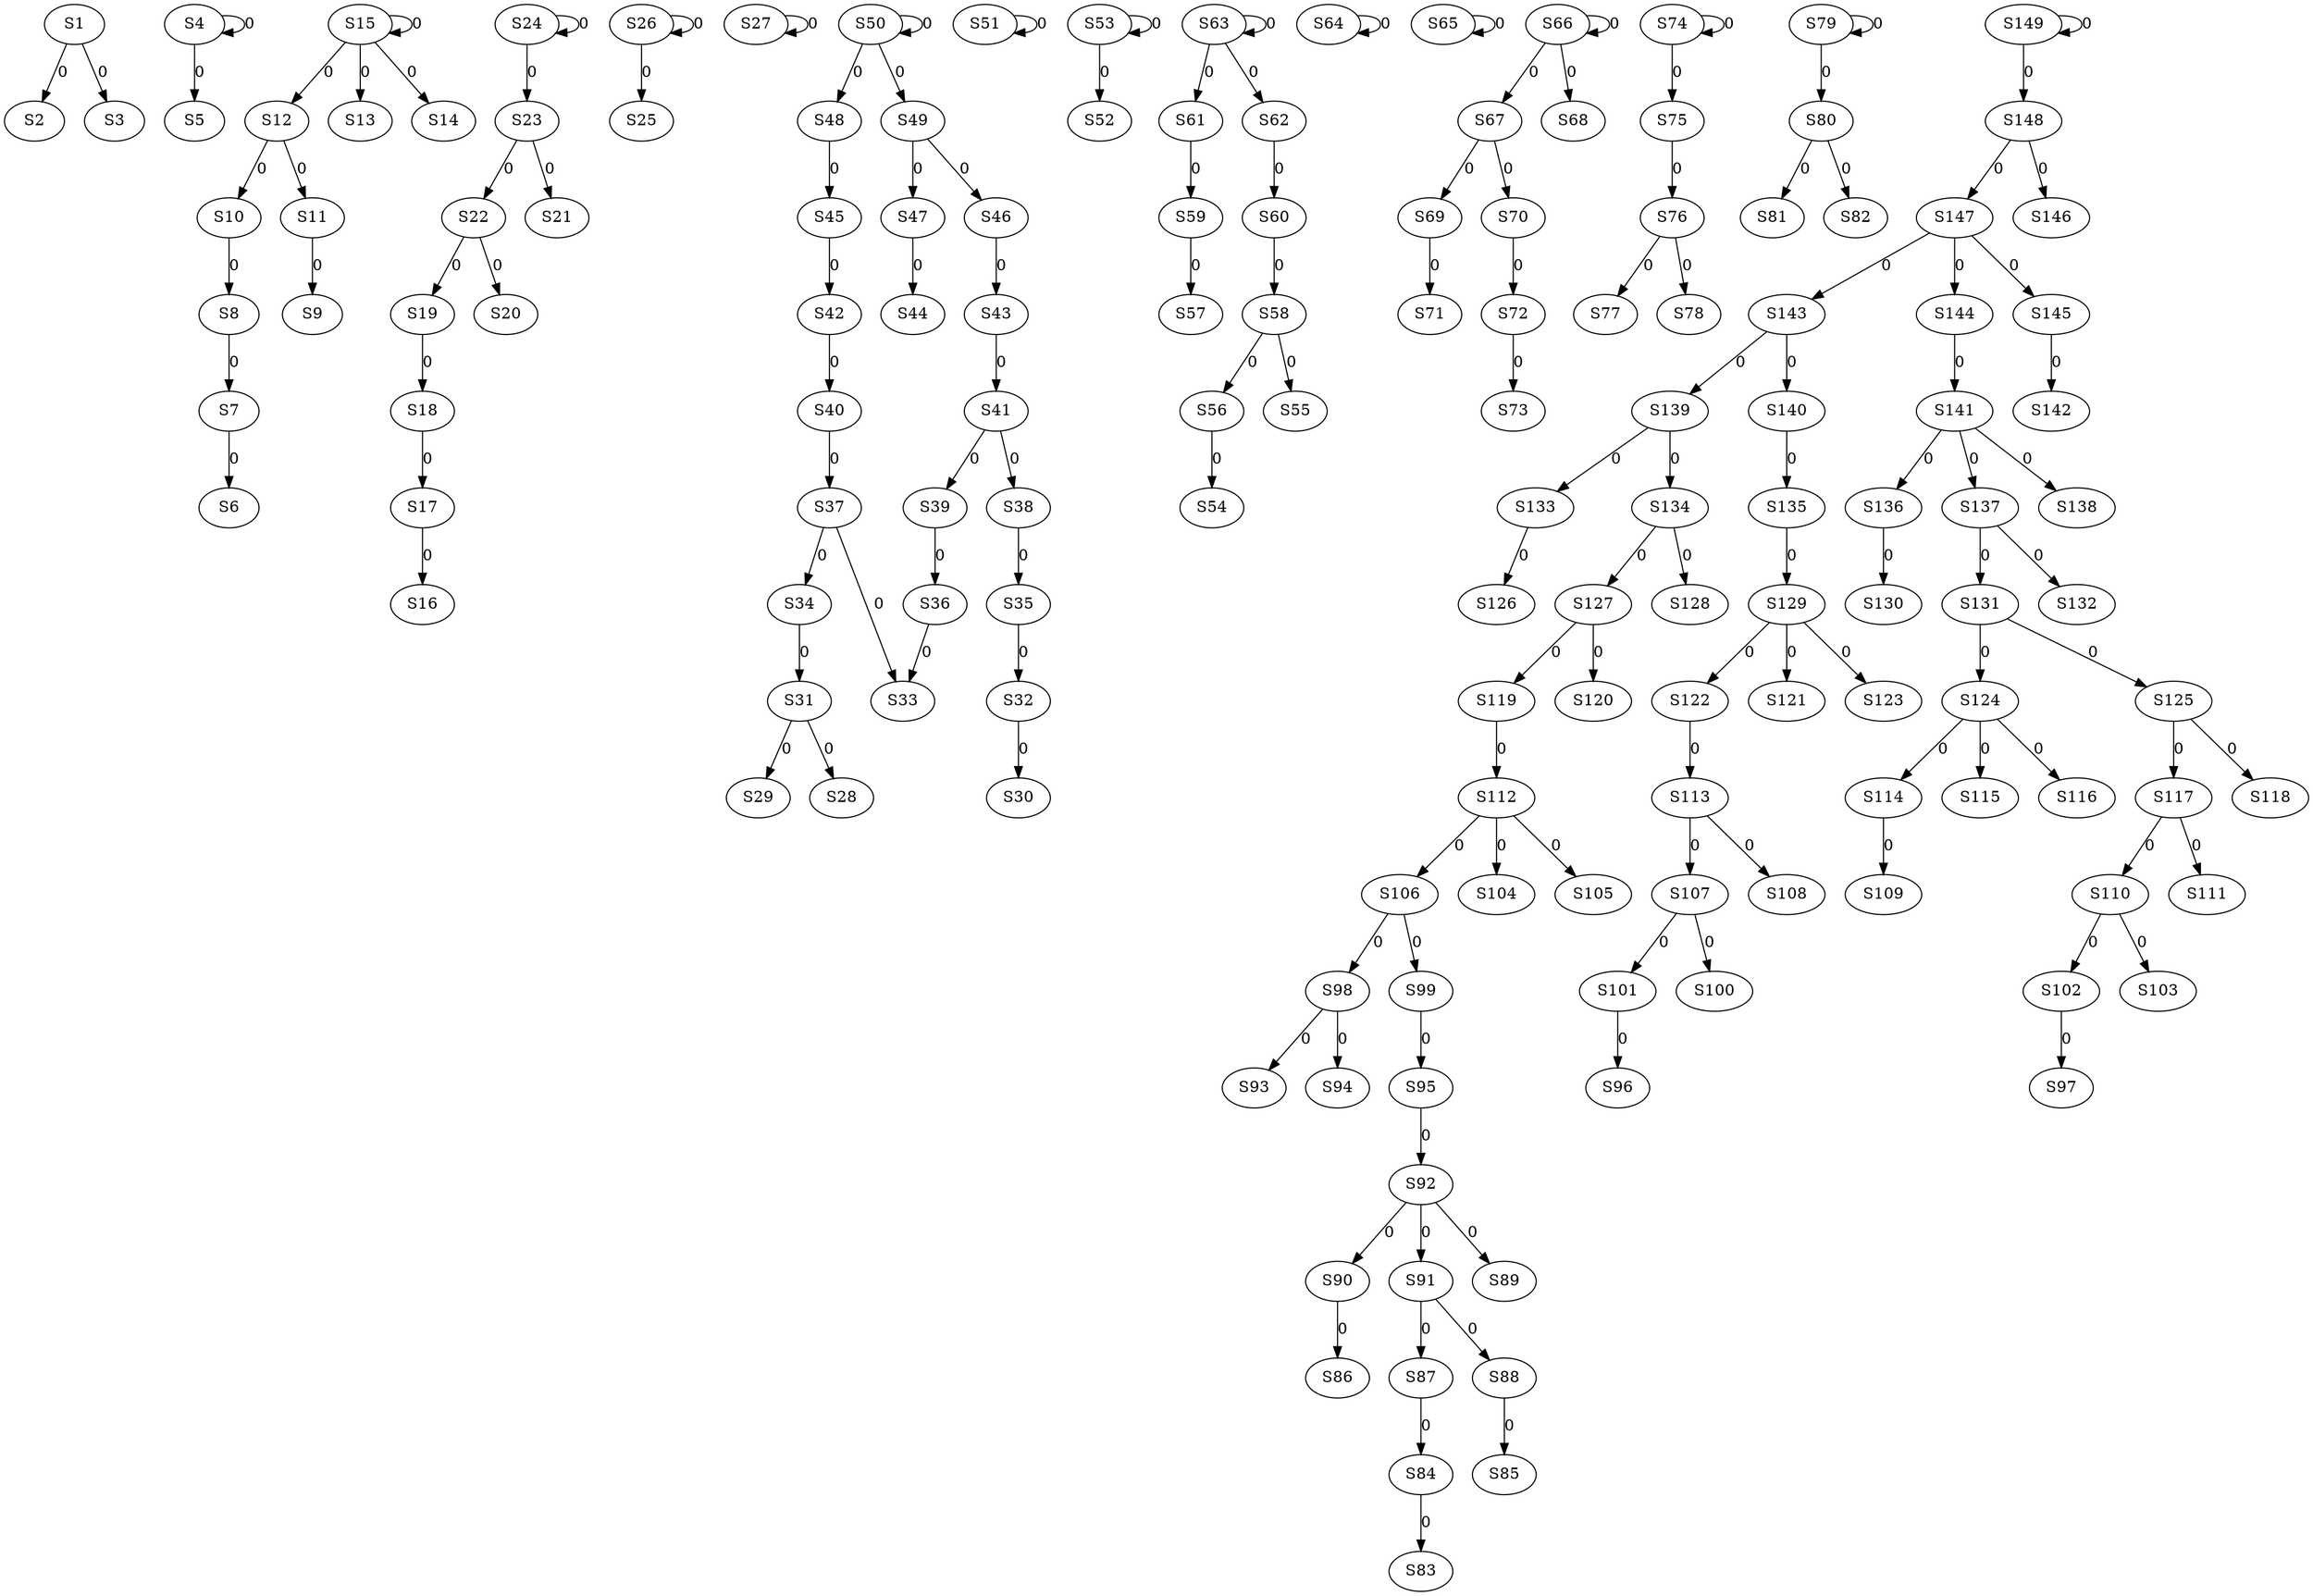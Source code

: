 strict digraph {
	S1 -> S2 [ label = 0 ];
	S1 -> S3 [ label = 0 ];
	S4 -> S4 [ label = 0 ];
	S4 -> S5 [ label = 0 ];
	S7 -> S6 [ label = 0 ];
	S8 -> S7 [ label = 0 ];
	S10 -> S8 [ label = 0 ];
	S11 -> S9 [ label = 0 ];
	S12 -> S10 [ label = 0 ];
	S12 -> S11 [ label = 0 ];
	S15 -> S12 [ label = 0 ];
	S15 -> S13 [ label = 0 ];
	S15 -> S14 [ label = 0 ];
	S15 -> S15 [ label = 0 ];
	S17 -> S16 [ label = 0 ];
	S18 -> S17 [ label = 0 ];
	S19 -> S18 [ label = 0 ];
	S22 -> S19 [ label = 0 ];
	S22 -> S20 [ label = 0 ];
	S23 -> S21 [ label = 0 ];
	S23 -> S22 [ label = 0 ];
	S24 -> S23 [ label = 0 ];
	S24 -> S24 [ label = 0 ];
	S26 -> S25 [ label = 0 ];
	S26 -> S26 [ label = 0 ];
	S27 -> S27 [ label = 0 ];
	S31 -> S28 [ label = 0 ];
	S31 -> S29 [ label = 0 ];
	S32 -> S30 [ label = 0 ];
	S34 -> S31 [ label = 0 ];
	S35 -> S32 [ label = 0 ];
	S37 -> S33 [ label = 0 ];
	S37 -> S34 [ label = 0 ];
	S38 -> S35 [ label = 0 ];
	S39 -> S36 [ label = 0 ];
	S40 -> S37 [ label = 0 ];
	S41 -> S38 [ label = 0 ];
	S41 -> S39 [ label = 0 ];
	S42 -> S40 [ label = 0 ];
	S43 -> S41 [ label = 0 ];
	S45 -> S42 [ label = 0 ];
	S46 -> S43 [ label = 0 ];
	S47 -> S44 [ label = 0 ];
	S48 -> S45 [ label = 0 ];
	S49 -> S46 [ label = 0 ];
	S49 -> S47 [ label = 0 ];
	S50 -> S48 [ label = 0 ];
	S50 -> S49 [ label = 0 ];
	S50 -> S50 [ label = 0 ];
	S51 -> S51 [ label = 0 ];
	S53 -> S52 [ label = 0 ];
	S53 -> S53 [ label = 0 ];
	S56 -> S54 [ label = 0 ];
	S58 -> S55 [ label = 0 ];
	S58 -> S56 [ label = 0 ];
	S59 -> S57 [ label = 0 ];
	S60 -> S58 [ label = 0 ];
	S61 -> S59 [ label = 0 ];
	S62 -> S60 [ label = 0 ];
	S63 -> S61 [ label = 0 ];
	S63 -> S62 [ label = 0 ];
	S63 -> S63 [ label = 0 ];
	S64 -> S64 [ label = 0 ];
	S65 -> S65 [ label = 0 ];
	S66 -> S66 [ label = 0 ];
	S66 -> S67 [ label = 0 ];
	S66 -> S68 [ label = 0 ];
	S67 -> S69 [ label = 0 ];
	S67 -> S70 [ label = 0 ];
	S69 -> S71 [ label = 0 ];
	S70 -> S72 [ label = 0 ];
	S72 -> S73 [ label = 0 ];
	S74 -> S74 [ label = 0 ];
	S74 -> S75 [ label = 0 ];
	S75 -> S76 [ label = 0 ];
	S76 -> S77 [ label = 0 ];
	S76 -> S78 [ label = 0 ];
	S79 -> S79 [ label = 0 ];
	S79 -> S80 [ label = 0 ];
	S80 -> S81 [ label = 0 ];
	S80 -> S82 [ label = 0 ];
	S84 -> S83 [ label = 0 ];
	S87 -> S84 [ label = 0 ];
	S88 -> S85 [ label = 0 ];
	S90 -> S86 [ label = 0 ];
	S91 -> S87 [ label = 0 ];
	S91 -> S88 [ label = 0 ];
	S92 -> S89 [ label = 0 ];
	S92 -> S90 [ label = 0 ];
	S92 -> S91 [ label = 0 ];
	S95 -> S92 [ label = 0 ];
	S98 -> S93 [ label = 0 ];
	S98 -> S94 [ label = 0 ];
	S99 -> S95 [ label = 0 ];
	S101 -> S96 [ label = 0 ];
	S102 -> S97 [ label = 0 ];
	S106 -> S98 [ label = 0 ];
	S106 -> S99 [ label = 0 ];
	S107 -> S100 [ label = 0 ];
	S107 -> S101 [ label = 0 ];
	S110 -> S102 [ label = 0 ];
	S110 -> S103 [ label = 0 ];
	S112 -> S104 [ label = 0 ];
	S112 -> S105 [ label = 0 ];
	S112 -> S106 [ label = 0 ];
	S113 -> S107 [ label = 0 ];
	S113 -> S108 [ label = 0 ];
	S114 -> S109 [ label = 0 ];
	S117 -> S110 [ label = 0 ];
	S117 -> S111 [ label = 0 ];
	S119 -> S112 [ label = 0 ];
	S122 -> S113 [ label = 0 ];
	S124 -> S114 [ label = 0 ];
	S124 -> S115 [ label = 0 ];
	S124 -> S116 [ label = 0 ];
	S125 -> S117 [ label = 0 ];
	S125 -> S118 [ label = 0 ];
	S127 -> S119 [ label = 0 ];
	S127 -> S120 [ label = 0 ];
	S129 -> S121 [ label = 0 ];
	S129 -> S122 [ label = 0 ];
	S129 -> S123 [ label = 0 ];
	S131 -> S124 [ label = 0 ];
	S131 -> S125 [ label = 0 ];
	S133 -> S126 [ label = 0 ];
	S134 -> S127 [ label = 0 ];
	S134 -> S128 [ label = 0 ];
	S135 -> S129 [ label = 0 ];
	S136 -> S130 [ label = 0 ];
	S137 -> S131 [ label = 0 ];
	S137 -> S132 [ label = 0 ];
	S139 -> S133 [ label = 0 ];
	S139 -> S134 [ label = 0 ];
	S140 -> S135 [ label = 0 ];
	S141 -> S136 [ label = 0 ];
	S141 -> S137 [ label = 0 ];
	S141 -> S138 [ label = 0 ];
	S143 -> S139 [ label = 0 ];
	S143 -> S140 [ label = 0 ];
	S144 -> S141 [ label = 0 ];
	S145 -> S142 [ label = 0 ];
	S147 -> S143 [ label = 0 ];
	S147 -> S144 [ label = 0 ];
	S147 -> S145 [ label = 0 ];
	S148 -> S146 [ label = 0 ];
	S148 -> S147 [ label = 0 ];
	S149 -> S148 [ label = 0 ];
	S149 -> S149 [ label = 0 ];
	S36 -> S33 [ label = 0 ];
}